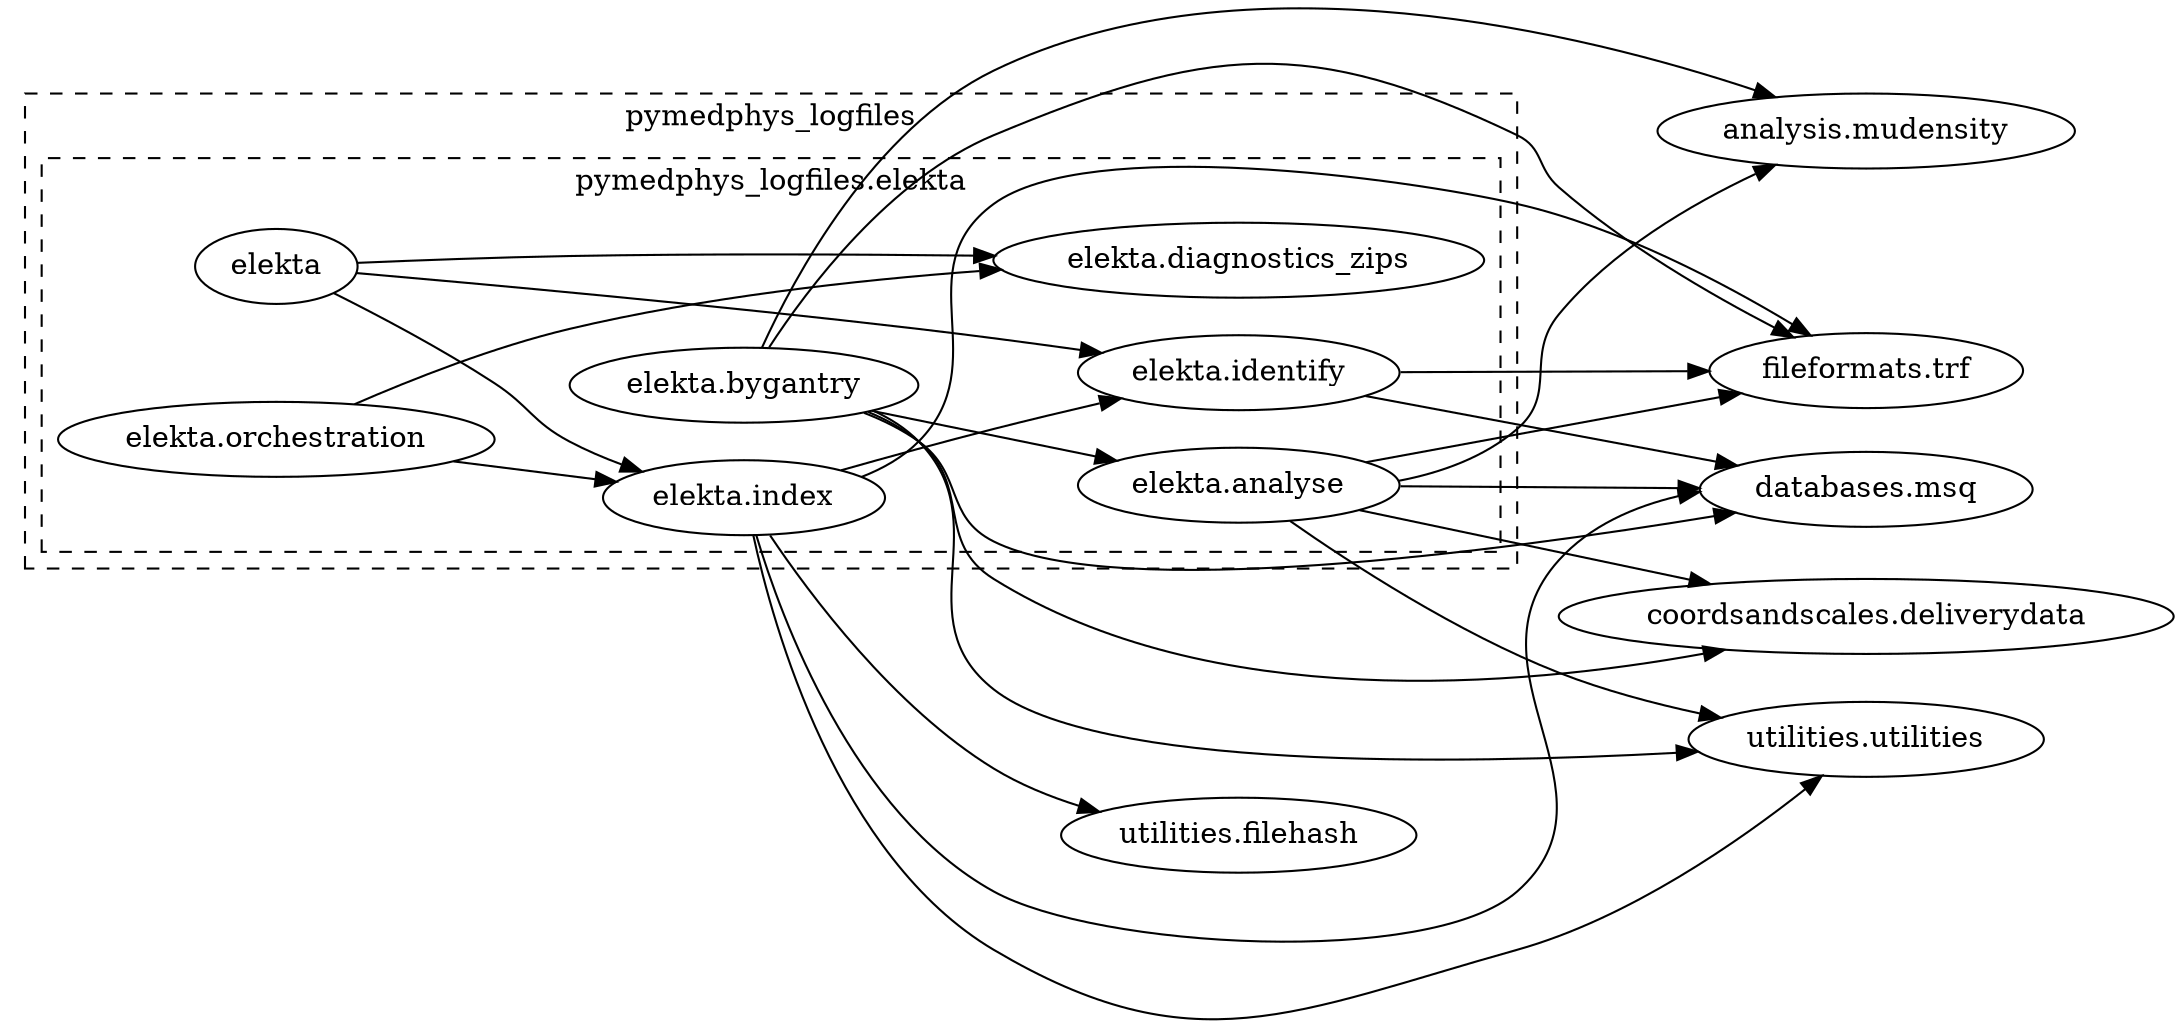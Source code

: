 strict digraph  {
    rankdir = LR;

    subgraph cluster_0 {
        
        label = "pymedphys_logfiles";
        style = dashed;

        subgraph cluster_1 {
            { rank = same; "pymedphys_logfiles.elekta.analyse"; "pymedphys_logfiles.elekta.diagnostics_zips"; "pymedphys_logfiles.elekta.identify"; }
            { rank = same; "pymedphys_logfiles.elekta.bygantry"; "pymedphys_logfiles.elekta.index"; }
            { rank = same; "pymedphys_logfiles.elekta"; "pymedphys_logfiles.elekta.orchestration"; }

            label = "pymedphys_logfiles.elekta"
        }
    }

    "pymedphys_logfiles.elekta.identify" [label="elekta.identify"];
    "pymedphys_logfiles.elekta.index" [label="elekta.index"];
    "pymedphys_logfiles.elekta.analyse" [label="elekta.analyse"];
    "pymedphys_logfiles.elekta" [label="elekta"];
    "pymedphys_fileformats.trf" [label="fileformats.trf"];
    "pymedphys_analysis.mudensity" [label="analysis.mudensity"];
    "pymedphys_coordsandscales.deliverydata" [label="coordsandscales.deliverydata"];
    "pymedphys_logfiles.elekta.bygantry" [label="elekta.bygantry"];
    "pymedphys_utilities.filehash" [label="utilities.filehash"];
    "pymedphys_databases.msq" [label="databases.msq"];
    "pymedphys_logfiles.elekta.diagnostics_zips" [label="elekta.diagnostics_zips"];
    "pymedphys_utilities.utilities" [label="utilities.utilities"];
    "pymedphys_logfiles.elekta.orchestration" [label="elekta.orchestration"];

    "pymedphys_logfiles.elekta" -> "pymedphys_logfiles.elekta.diagnostics_zips";
    "pymedphys_logfiles.elekta" -> "pymedphys_logfiles.elekta.identify";
    "pymedphys_logfiles.elekta" -> "pymedphys_logfiles.elekta.index";
    "pymedphys_logfiles.elekta.analyse" -> "pymedphys_analysis.mudensity";
    "pymedphys_logfiles.elekta.analyse" -> "pymedphys_coordsandscales.deliverydata";
    "pymedphys_logfiles.elekta.analyse" -> "pymedphys_databases.msq";
    "pymedphys_logfiles.elekta.analyse" -> "pymedphys_fileformats.trf";
    "pymedphys_logfiles.elekta.analyse" -> "pymedphys_utilities.utilities";
    "pymedphys_logfiles.elekta.bygantry" -> "pymedphys_logfiles.elekta.analyse";
    "pymedphys_logfiles.elekta.bygantry" -> "pymedphys_analysis.mudensity";
    "pymedphys_logfiles.elekta.bygantry" -> "pymedphys_coordsandscales.deliverydata";
    "pymedphys_logfiles.elekta.bygantry" -> "pymedphys_databases.msq";
    "pymedphys_logfiles.elekta.bygantry" -> "pymedphys_fileformats.trf";
    "pymedphys_logfiles.elekta.bygantry" -> "pymedphys_logfiles.elekta.analyse";
    "pymedphys_logfiles.elekta.bygantry" -> "pymedphys_utilities.utilities";
    "pymedphys_logfiles.elekta" -> "pymedphys_logfiles.elekta.diagnostics_zips";
    "pymedphys_logfiles.elekta.orchestration" -> "pymedphys_logfiles.elekta.diagnostics_zips";
    "pymedphys_logfiles.elekta.identify" -> "pymedphys_databases.msq";
    "pymedphys_logfiles.elekta.identify" -> "pymedphys_fileformats.trf";
    "pymedphys_logfiles.elekta" -> "pymedphys_logfiles.elekta.identify";
    "pymedphys_logfiles.elekta.index" -> "pymedphys_logfiles.elekta.identify";
    "pymedphys_logfiles.elekta.index" -> "pymedphys_databases.msq";
    "pymedphys_logfiles.elekta.index" -> "pymedphys_fileformats.trf";
    "pymedphys_logfiles.elekta.index" -> "pymedphys_logfiles.elekta.identify";
    "pymedphys_logfiles.elekta.index" -> "pymedphys_utilities.filehash";
    "pymedphys_logfiles.elekta.index" -> "pymedphys_utilities.utilities";
    "pymedphys_logfiles.elekta" -> "pymedphys_logfiles.elekta.index";
    "pymedphys_logfiles.elekta.orchestration" -> "pymedphys_logfiles.elekta.index";
    "pymedphys_logfiles.elekta.orchestration" -> "pymedphys_logfiles.elekta.diagnostics_zips";
    "pymedphys_logfiles.elekta.orchestration" -> "pymedphys_logfiles.elekta.index";
}
